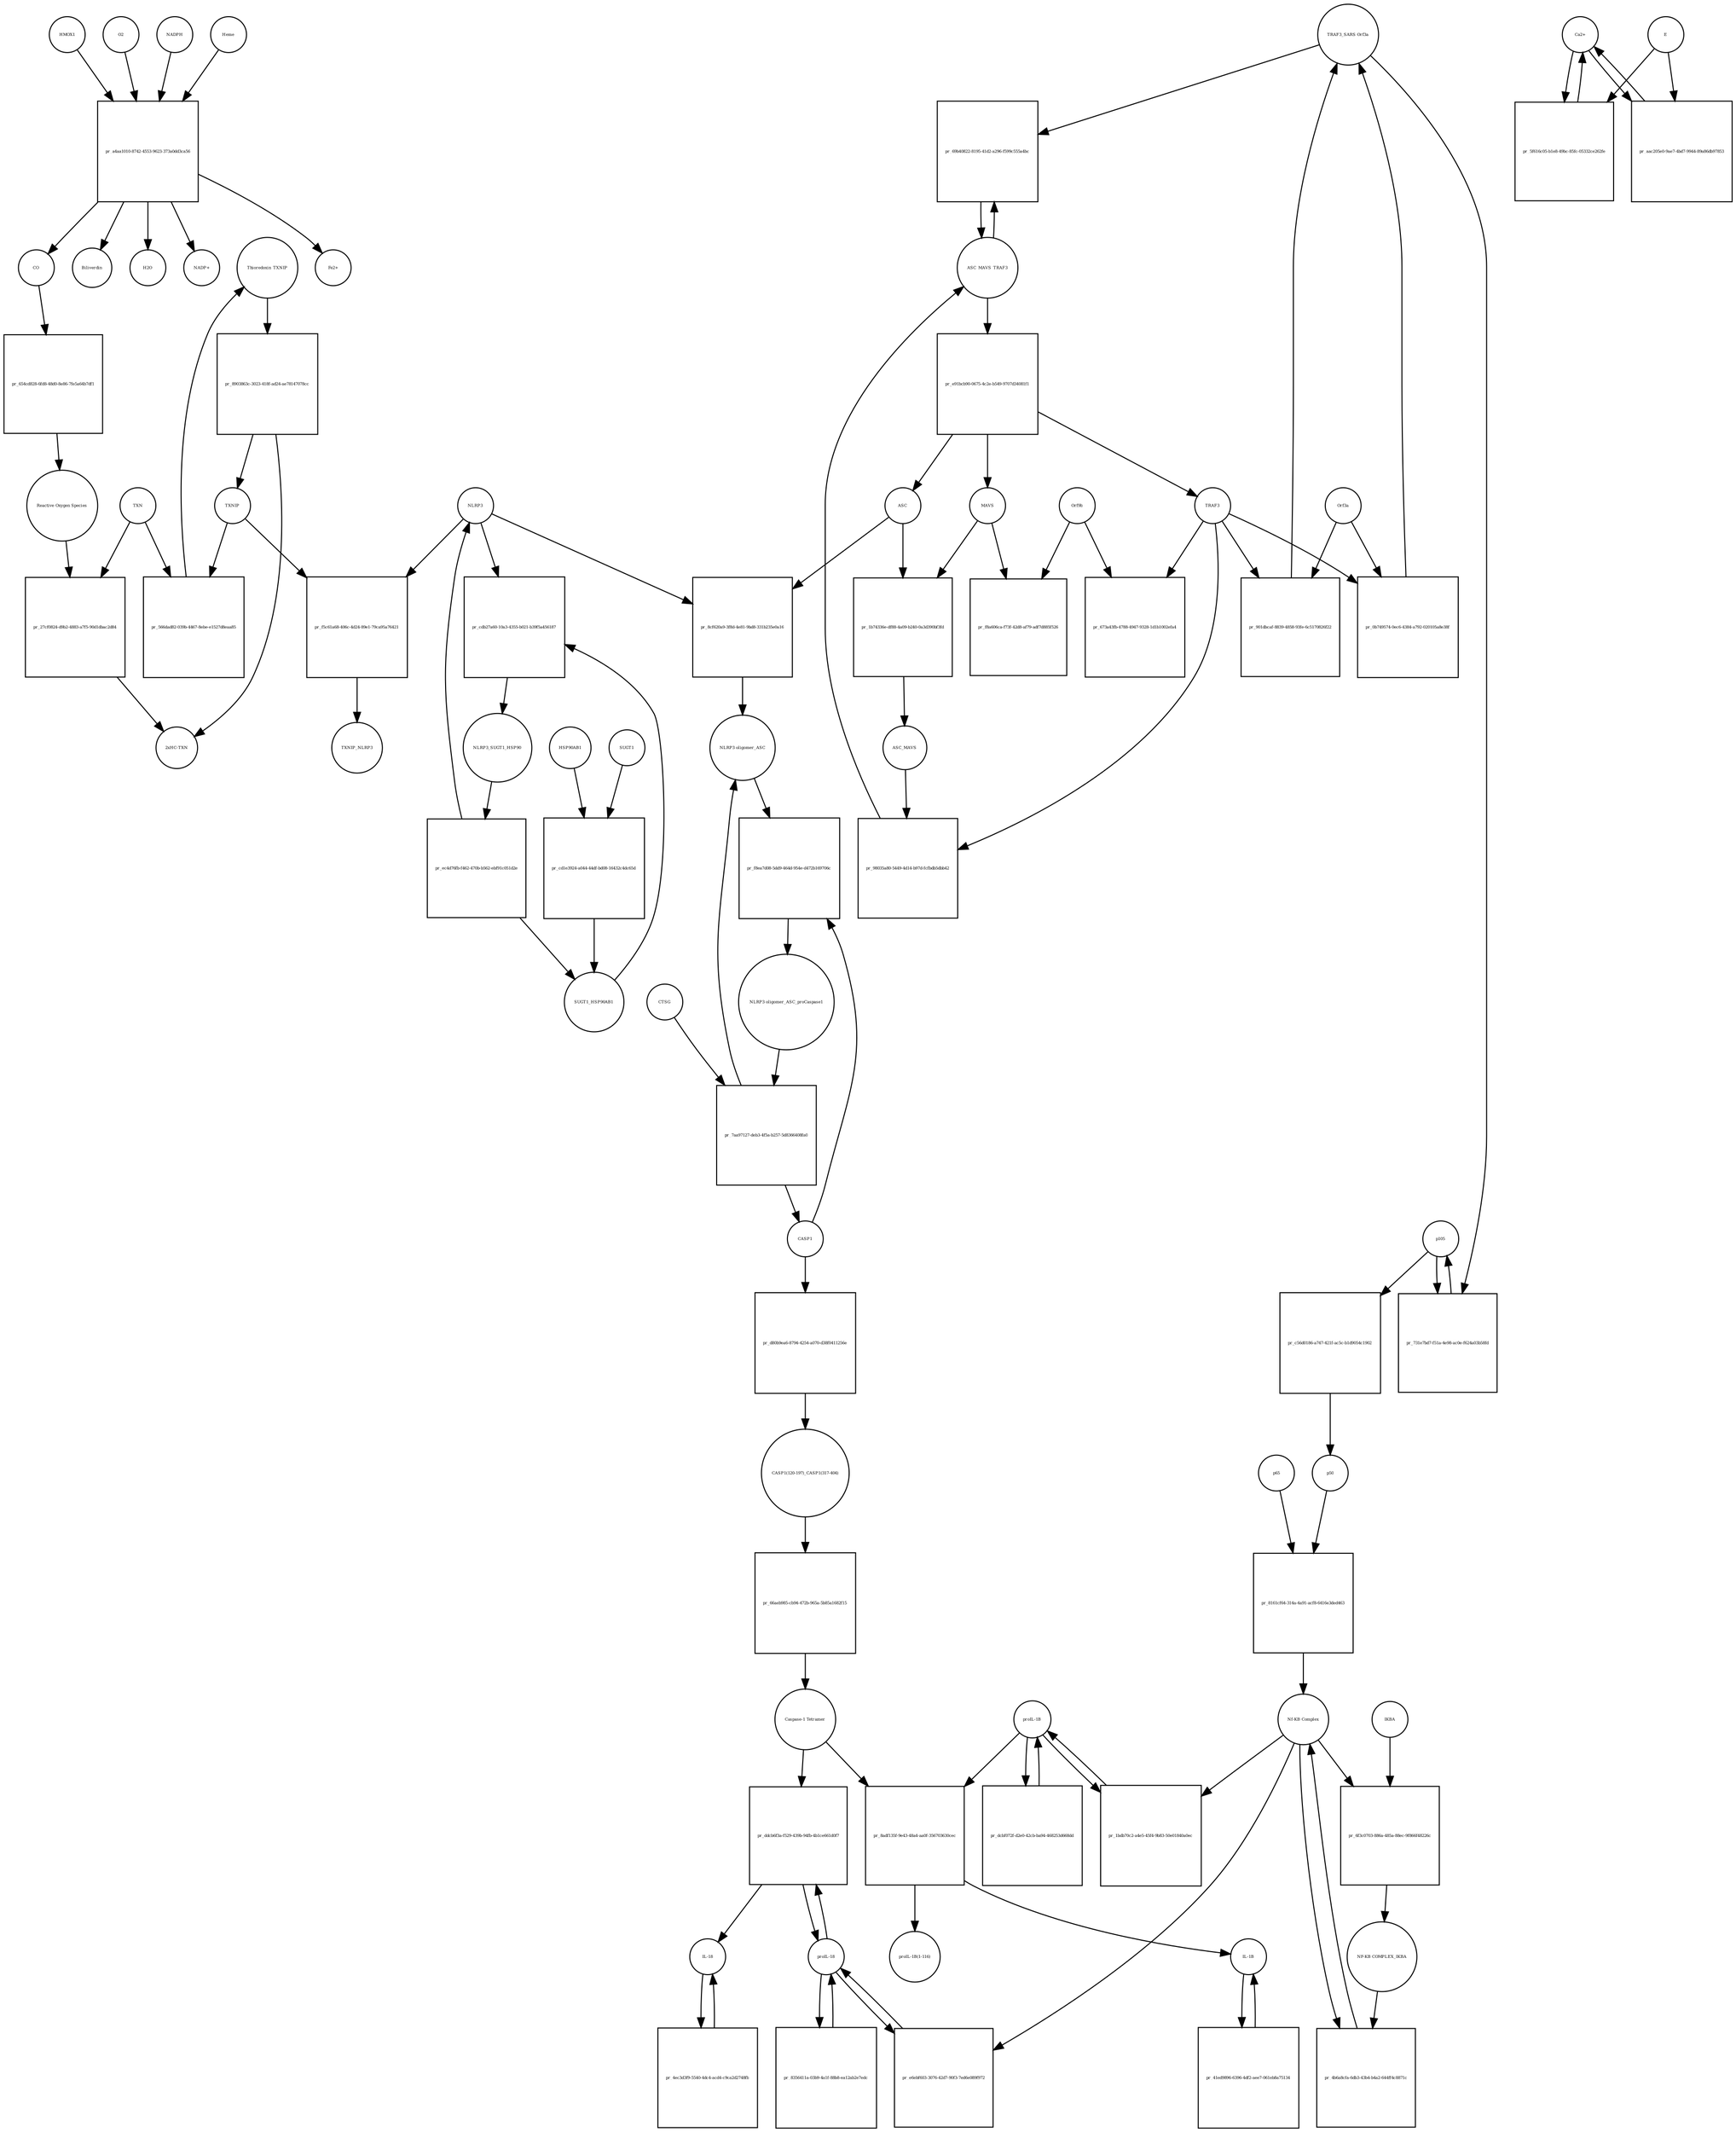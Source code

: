 strict digraph  {
Thioredoxin_TXNIP [annotation="urn_miriam_uniprot_P10599|urn_miriam_uniprot_Q9H3M7", bipartite=0, cls=complex, fontsize=4, label=Thioredoxin_TXNIP, shape=circle];
"pr_8903863c-3023-418f-ad24-ae78147078cc" [annotation="", bipartite=1, cls=process, fontsize=4, label="pr_8903863c-3023-418f-ad24-ae78147078cc", shape=square];
TXNIP [annotation=urn_miriam_uniprot_Q9H3M7, bipartite=0, cls=macromolecule, fontsize=4, label=TXNIP, shape=circle];
"2xHC-TXN" [annotation=urn_miriam_uniprot_P10599, bipartite=0, cls=macromolecule, fontsize=4, label="2xHC-TXN", shape=circle];
TXN [annotation=urn_miriam_uniprot_P10599, bipartite=0, cls=macromolecule, fontsize=4, label=TXN, shape=circle];
"pr_27cf0824-d9b2-4883-a7f5-90d1dbac2d84" [annotation="", bipartite=1, cls=process, fontsize=4, label="pr_27cf0824-d9b2-4883-a7f5-90d1dbac2d84", shape=square];
"Reactive Oxygen Species" [annotation="urn_miriam_obo.chebi_CHEBI%3A26523", bipartite=0, cls="simple chemical", fontsize=4, label="Reactive Oxygen Species", shape=circle];
"pr_566dad82-039b-4467-8ebe-e1527d8eaa85" [annotation="", bipartite=1, cls=process, fontsize=4, label="pr_566dad82-039b-4467-8ebe-e1527d8eaa85", shape=square];
HSP90AB1 [annotation=urn_miriam_uniprot_P08238, bipartite=0, cls=macromolecule, fontsize=4, label=HSP90AB1, shape=circle];
"pr_cd1e3924-a044-44df-bd08-16432c4dc65d" [annotation="", bipartite=1, cls=process, fontsize=4, label="pr_cd1e3924-a044-44df-bd08-16432c4dc65d", shape=square];
SUGT1 [annotation=urn_miriam_uniprot_Q9Y2Z0, bipartite=0, cls=macromolecule, fontsize=4, label=SUGT1, shape=circle];
SUGT1_HSP90AB1 [annotation="urn_miriam_uniprot_P08238|urn_miriam_uniprot_Q9Y2Z0", bipartite=0, cls=complex, fontsize=4, label=SUGT1_HSP90AB1, shape=circle];
NLRP3 [annotation=urn_miriam_uniprot_Q96P20, bipartite=0, cls=macromolecule, fontsize=4, label=NLRP3, shape=circle];
"pr_f5c61a68-406c-4d24-89e1-79ca95a76421" [annotation="", bipartite=1, cls=process, fontsize=4, label="pr_f5c61a68-406c-4d24-89e1-79ca95a76421", shape=square];
TXNIP_NLRP3 [annotation="urn_miriam_uniprot_Q9H3M7|urn_miriam_uniprot_Q96P20", bipartite=0, cls=complex, fontsize=4, label=TXNIP_NLRP3, shape=circle];
"NLRP3 oligomer_ASC_proCaspase1" [annotation="urn_miriam_uniprot_P29466|urn_miriam_uniprot_Q9ULZ3|urn_miriam_uniprot_Q96P20", bipartite=0, cls=complex, fontsize=4, label="NLRP3 oligomer_ASC_proCaspase1", shape=circle];
"pr_7aa97127-deb3-4f5a-b257-5d8366408fa0" [annotation="", bipartite=1, cls=process, fontsize=4, label="pr_7aa97127-deb3-4f5a-b257-5d8366408fa0", shape=square];
CASP1 [annotation=urn_miriam_uniprot_P29466, bipartite=0, cls=macromolecule, fontsize=4, label=CASP1, shape=circle];
CTSG [annotation=urn_miriam_uniprot_P08311, bipartite=0, cls=macromolecule, fontsize=4, label=CTSG, shape=circle];
"NLRP3 oligomer_ASC" [annotation="urn_miriam_uniprot_Q9ULZ3|urn_miriam_uniprot_Q96P20", bipartite=0, cls=complex, fontsize=4, label="NLRP3 oligomer_ASC", shape=circle];
"pr_d80b9ea6-8794-4254-a070-d38f0411256e" [annotation="", bipartite=1, cls=process, fontsize=4, label="pr_d80b9ea6-8794-4254-a070-d38f0411256e", shape=square];
"CASP1(120-197)_CASP1(317-404)" [annotation=urn_miriam_uniprot_P29466, bipartite=0, cls=complex, fontsize=4, label="CASP1(120-197)_CASP1(317-404)", shape=circle];
"pr_66aeb985-cb94-472b-965a-5b85a1682f15" [annotation="", bipartite=1, cls=process, fontsize=4, label="pr_66aeb985-cb94-472b-965a-5b85a1682f15", shape=square];
"Caspase-1 Tetramer" [annotation=urn_miriam_uniprot_P29466, bipartite=0, cls="complex multimer", fontsize=4, label="Caspase-1 Tetramer", shape=circle];
"proIL-1B" [annotation=urn_miriam_uniprot_P01584, bipartite=0, cls=macromolecule, fontsize=4, label="proIL-1B", shape=circle];
"pr_8adf135f-9e43-48a4-aa0f-356703630cec" [annotation="", bipartite=1, cls=process, fontsize=4, label="pr_8adf135f-9e43-48a4-aa0f-356703630cec", shape=square];
"IL-1B" [annotation=urn_miriam_uniprot_P01584, bipartite=0, cls=macromolecule, fontsize=4, label="IL-1B", shape=circle];
"proIL-1B(1-116)" [annotation=urn_miriam_uniprot_P01584, bipartite=0, cls=macromolecule, fontsize=4, label="proIL-1B(1-116)", shape=circle];
"pr_41ed9896-6396-4df2-aee7-061eb8a75134" [annotation="", bipartite=1, cls="omitted process", fontsize=4, label="pr_41ed9896-6396-4df2-aee7-061eb8a75134", shape=square];
"proIL-18" [annotation=urn_miriam_uniprot_Q14116, bipartite=0, cls=macromolecule, fontsize=4, label="proIL-18", shape=circle];
"pr_ddcb6f3a-f529-439b-94fb-4b1ce661d0f7" [annotation="", bipartite=1, cls=process, fontsize=4, label="pr_ddcb6f3a-f529-439b-94fb-4b1ce661d0f7", shape=square];
"IL-18" [annotation=urn_miriam_uniprot_Q14116, bipartite=0, cls=macromolecule, fontsize=4, label="IL-18", shape=circle];
"pr_4ec3d3f9-5540-4dc4-acd4-c9ca2d2748fb" [annotation="", bipartite=1, cls="omitted process", fontsize=4, label="pr_4ec3d3f9-5540-4dc4-acd4-c9ca2d2748fb", shape=square];
"pr_f8ea7d08-5dd9-464d-954e-d472b169706c" [annotation="", bipartite=1, cls=process, fontsize=4, label="pr_f8ea7d08-5dd9-464d-954e-d472b169706c", shape=square];
"pr_1bdb70c2-a4e5-45f4-9b83-50e01840a0ec" [annotation="", bipartite=1, cls=process, fontsize=4, label="pr_1bdb70c2-a4e5-45f4-9b83-50e01840a0ec", shape=square];
"Nf-KB Complex" [annotation="urn_miriam_uniprot_P19838|urn_miriam_uniprot_Q00653", bipartite=0, cls=complex, fontsize=4, label="Nf-KB Complex", shape=circle];
"pr_e6ebf603-3076-42d7-90f3-7ed6e089f972" [annotation="", bipartite=1, cls=process, fontsize=4, label="pr_e6ebf603-3076-42d7-90f3-7ed6e089f972", shape=square];
p50 [annotation=urn_miriam_uniprot_P19838, bipartite=0, cls=macromolecule, fontsize=4, label=p50, shape=circle];
"pr_8161cf64-314a-4a91-acf8-6416e3ded463" [annotation="", bipartite=1, cls=process, fontsize=4, label="pr_8161cf64-314a-4a91-acf8-6416e3ded463", shape=square];
p65 [annotation=urn_miriam_uniprot_Q00653, bipartite=0, cls=macromolecule, fontsize=4, label=p65, shape=circle];
Orf3a [annotation="urn_miriam_uniprot_P59632|urn_miriam_taxonomy_694009", bipartite=0, cls=macromolecule, fontsize=4, label=Orf3a, shape=circle];
"pr_0b749574-0ec6-4384-a792-020105a8e38f" [annotation="", bipartite=1, cls=process, fontsize=4, label="pr_0b749574-0ec6-4384-a792-020105a8e38f", shape=square];
TRAF3 [annotation=urn_miriam_uniprot_Q13114, bipartite=0, cls=macromolecule, fontsize=4, label=TRAF3, shape=circle];
"TRAF3_SARS Orf3a" [annotation="urn_miriam_uniprot_P59632|urn_miriam_uniprot_Q13114|urn_miriam_taxonomy_694009", bipartite=0, cls=complex, fontsize=4, label="TRAF3_SARS Orf3a", shape=circle];
p105 [annotation=urn_miriam_uniprot_P19838, bipartite=0, cls=macromolecule, fontsize=4, label=p105, shape=circle];
"pr_c56d0186-a747-421f-ac5c-b1d9054c1902" [annotation="", bipartite=1, cls="omitted process", fontsize=4, label="pr_c56d0186-a747-421f-ac5c-b1d9054c1902", shape=square];
ASC [annotation=urn_miriam_uniprot_Q9ULZ3, bipartite=0, cls=macromolecule, fontsize=4, label=ASC, shape=circle];
"pr_8cf620a9-3f8d-4e81-9bd8-331b235e0a16" [annotation="", bipartite=1, cls=process, fontsize=4, label="pr_8cf620a9-3f8d-4e81-9bd8-331b235e0a16", shape=square];
IKBA [annotation="", bipartite=0, cls=macromolecule, fontsize=4, label=IKBA, shape=circle];
"pr_6f3c0703-886a-485a-88ec-9f866f48226c" [annotation="", bipartite=1, cls=process, fontsize=4, label="pr_6f3c0703-886a-485a-88ec-9f866f48226c", shape=square];
"NF-KB COMPLEX_IKBA" [annotation=urn_miriam_uniprot_P19838, bipartite=0, cls=complex, fontsize=4, label="NF-KB COMPLEX_IKBA", shape=circle];
"pr_4b6a8cfa-6db3-43b4-b4a2-644ff4c8871c" [annotation="", bipartite=1, cls=process, fontsize=4, label="pr_4b6a8cfa-6db3-43b4-b4a2-644ff4c8871c", shape=square];
NLRP3_SUGT1_HSP90 [annotation="urn_miriam_uniprot_P08238|urn_miriam_uniprot_Q96P20|urn_miriam_uniprot_Q9Y2Z0", bipartite=0, cls=complex, fontsize=4, label=NLRP3_SUGT1_HSP90, shape=circle];
"pr_ec4d76fb-f462-470b-b562-ebf91c051d2e" [annotation="", bipartite=1, cls="omitted process", fontsize=4, label="pr_ec4d76fb-f462-470b-b562-ebf91c051d2e", shape=square];
"pr_1b74336e-df88-4a09-b240-0a3d390bf3fd" [annotation="", bipartite=1, cls=process, fontsize=4, label="pr_1b74336e-df88-4a09-b240-0a3d390bf3fd", shape=square];
ASC_MAVS [annotation=urn_miriam_uniprot_Q9ULZ3, bipartite=0, cls=complex, fontsize=4, label=ASC_MAVS, shape=circle];
MAVS [annotation=urn_miriam_uniprot_Q7Z434, bipartite=0, cls=macromolecule, fontsize=4, label=MAVS, shape=circle];
"pr_98035a80-5449-4d14-b97d-fcfbdb5dbb42" [annotation="", bipartite=1, cls=process, fontsize=4, label="pr_98035a80-5449-4d14-b97d-fcfbdb5dbb42", shape=square];
ASC_MAVS_TRAF3 [annotation="urn_miriam_pubmed_25847972|urn_miriam_uniprot_Q9ULZ3|urn_miriam_uniprot_Q13114", bipartite=0, cls=complex, fontsize=4, label=ASC_MAVS_TRAF3, shape=circle];
"pr_e91bcb90-0675-4c2e-b549-9707d34081f1" [annotation="", bipartite=1, cls=process, fontsize=4, label="pr_e91bcb90-0675-4c2e-b549-9707d34081f1", shape=square];
"pr_69b40822-8195-41d2-a296-f599c555a4bc" [annotation="", bipartite=1, cls="omitted process", fontsize=4, label="pr_69b40822-8195-41d2-a296-f599c555a4bc", shape=square];
"pr_cdb27a60-10a3-4355-b021-b39f5a456187" [annotation="", bipartite=1, cls=process, fontsize=4, label="pr_cdb27a60-10a3-4355-b021-b39f5a456187", shape=square];
"pr_dcbf072f-d2e0-42cb-ba94-468253d668dd" [annotation="", bipartite=1, cls=process, fontsize=4, label="pr_dcbf072f-d2e0-42cb-ba94-468253d668dd", shape=square];
"pr_8356411a-03b9-4a1f-88b8-ea12ab2e7edc" [annotation="", bipartite=1, cls=process, fontsize=4, label="pr_8356411a-03b9-4a1f-88b8-ea12ab2e7edc", shape=square];
"Ca2+" [annotation="urn_miriam_obo.chebi_CHEBI%3A29108", bipartite=0, cls="simple chemical", fontsize=4, label="Ca2+", shape=circle];
"pr_5f616c05-b1e8-49bc-85fc-05332ce262fe" [annotation="", bipartite=1, cls=process, fontsize=4, label="pr_5f616c05-b1e8-49bc-85fc-05332ce262fe", shape=square];
E [annotation="urn_miriam_uniprot_P59637|urn_miriam_taxonomy_694009", bipartite=0, cls=macromolecule, fontsize=4, label=E, shape=circle];
"pr_aac205e0-9ae7-4bd7-9944-89a86db97853" [annotation="", bipartite=1, cls=process, fontsize=4, label="pr_aac205e0-9ae7-4bd7-9944-89a86db97853", shape=square];
"pr_901dbcaf-8839-4858-93fe-6c5170826f22" [annotation="", bipartite=1, cls=process, fontsize=4, label="pr_901dbcaf-8839-4858-93fe-6c5170826f22", shape=square];
"pr_731e7bd7-f51a-4e98-ac0e-f624a03b58fd" [annotation="", bipartite=1, cls="omitted process", fontsize=4, label="pr_731e7bd7-f51a-4e98-ac0e-f624a03b58fd", shape=square];
Heme [annotation="urn_miriam_obo.chebi_CHEBI%3A30413", bipartite=0, cls="simple chemical", fontsize=4, label=Heme, shape=circle];
"pr_a4aa1010-8742-4553-9623-373a0dd3ca56" [annotation="", bipartite=1, cls=process, fontsize=4, label="pr_a4aa1010-8742-4553-9623-373a0dd3ca56", shape=square];
Biliverdin [annotation="urn_miriam_obo.chebi_CHEBI%3A17033", bipartite=0, cls="simple chemical", fontsize=4, label=Biliverdin, shape=circle];
HMOX1 [annotation=urn_miriam_uniprot_P09601, bipartite=0, cls=macromolecule, fontsize=4, label=HMOX1, shape=circle];
O2 [annotation="urn_miriam_obo.chebi_CHEBI%3A15379", bipartite=0, cls="simple chemical", fontsize=4, label=O2, shape=circle];
NADPH [annotation="urn_miriam_obo.chebi_CHEBI%3A16474", bipartite=0, cls="simple chemical", fontsize=4, label=NADPH, shape=circle];
H2O [annotation="urn_miriam_obo.chebi_CHEBI%3A15377", bipartite=0, cls="simple chemical", fontsize=4, label=H2O, shape=circle];
"NADP+" [annotation="urn_miriam_obo.chebi_CHEBI%3A18009", bipartite=0, cls="simple chemical", fontsize=4, label="NADP+", shape=circle];
CO [annotation="urn_miriam_obo.chebi_CHEBI%3A17245", bipartite=0, cls="simple chemical", fontsize=4, label=CO, shape=circle];
"Fe2+" [annotation="urn_miriam_obo.chebi_CHEBI%3A29033", bipartite=0, cls="simple chemical", fontsize=4, label="Fe2+", shape=circle];
"pr_654cd828-6fd8-48d0-8e86-7fe5a64b7df1" [annotation="", bipartite=1, cls=process, fontsize=4, label="pr_654cd828-6fd8-48d0-8e86-7fe5a64b7df1", shape=square];
"pr_f8a606ca-f73f-42d8-af79-adf7d885f526" [annotation="", bipartite=1, cls=process, fontsize=4, label="pr_f8a606ca-f73f-42d8-af79-adf7d885f526", shape=square];
Orf9b [annotation="urn_miriam_taxonomy_694009|urn_miriam_uniprot_P59636", bipartite=0, cls=macromolecule, fontsize=4, label=Orf9b, shape=circle];
"pr_673a43fb-4788-4947-9328-1d1b1002efa4" [annotation="", bipartite=1, cls=process, fontsize=4, label="pr_673a43fb-4788-4947-9328-1d1b1002efa4", shape=square];
Thioredoxin_TXNIP -> "pr_8903863c-3023-418f-ad24-ae78147078cc"  [annotation="", interaction_type=consumption];
"pr_8903863c-3023-418f-ad24-ae78147078cc" -> TXNIP  [annotation="", interaction_type=production];
"pr_8903863c-3023-418f-ad24-ae78147078cc" -> "2xHC-TXN"  [annotation="", interaction_type=production];
TXNIP -> "pr_566dad82-039b-4467-8ebe-e1527d8eaa85"  [annotation="", interaction_type=consumption];
TXNIP -> "pr_f5c61a68-406c-4d24-89e1-79ca95a76421"  [annotation="", interaction_type=consumption];
TXN -> "pr_27cf0824-d9b2-4883-a7f5-90d1dbac2d84"  [annotation="", interaction_type=consumption];
TXN -> "pr_566dad82-039b-4467-8ebe-e1527d8eaa85"  [annotation="", interaction_type=consumption];
"pr_27cf0824-d9b2-4883-a7f5-90d1dbac2d84" -> "2xHC-TXN"  [annotation="", interaction_type=production];
"Reactive Oxygen Species" -> "pr_27cf0824-d9b2-4883-a7f5-90d1dbac2d84"  [annotation="", interaction_type="necessary stimulation"];
"pr_566dad82-039b-4467-8ebe-e1527d8eaa85" -> Thioredoxin_TXNIP  [annotation="", interaction_type=production];
HSP90AB1 -> "pr_cd1e3924-a044-44df-bd08-16432c4dc65d"  [annotation="", interaction_type=consumption];
"pr_cd1e3924-a044-44df-bd08-16432c4dc65d" -> SUGT1_HSP90AB1  [annotation="", interaction_type=production];
SUGT1 -> "pr_cd1e3924-a044-44df-bd08-16432c4dc65d"  [annotation="", interaction_type=consumption];
SUGT1_HSP90AB1 -> "pr_cdb27a60-10a3-4355-b021-b39f5a456187"  [annotation="", interaction_type=consumption];
NLRP3 -> "pr_f5c61a68-406c-4d24-89e1-79ca95a76421"  [annotation="", interaction_type=consumption];
NLRP3 -> "pr_8cf620a9-3f8d-4e81-9bd8-331b235e0a16"  [annotation="", interaction_type=consumption];
NLRP3 -> "pr_cdb27a60-10a3-4355-b021-b39f5a456187"  [annotation="", interaction_type=consumption];
"pr_f5c61a68-406c-4d24-89e1-79ca95a76421" -> TXNIP_NLRP3  [annotation="", interaction_type=production];
"NLRP3 oligomer_ASC_proCaspase1" -> "pr_7aa97127-deb3-4f5a-b257-5d8366408fa0"  [annotation="", interaction_type=consumption];
"pr_7aa97127-deb3-4f5a-b257-5d8366408fa0" -> CASP1  [annotation="", interaction_type=production];
"pr_7aa97127-deb3-4f5a-b257-5d8366408fa0" -> "NLRP3 oligomer_ASC"  [annotation="", interaction_type=production];
CASP1 -> "pr_d80b9ea6-8794-4254-a070-d38f0411256e"  [annotation="", interaction_type=consumption];
CASP1 -> "pr_f8ea7d08-5dd9-464d-954e-d472b169706c"  [annotation="", interaction_type=consumption];
CTSG -> "pr_7aa97127-deb3-4f5a-b257-5d8366408fa0"  [annotation="", interaction_type=catalysis];
"NLRP3 oligomer_ASC" -> "pr_f8ea7d08-5dd9-464d-954e-d472b169706c"  [annotation="", interaction_type=consumption];
"pr_d80b9ea6-8794-4254-a070-d38f0411256e" -> "CASP1(120-197)_CASP1(317-404)"  [annotation="", interaction_type=production];
"CASP1(120-197)_CASP1(317-404)" -> "pr_66aeb985-cb94-472b-965a-5b85a1682f15"  [annotation="", interaction_type=consumption];
"pr_66aeb985-cb94-472b-965a-5b85a1682f15" -> "Caspase-1 Tetramer"  [annotation="", interaction_type=production];
"Caspase-1 Tetramer" -> "pr_8adf135f-9e43-48a4-aa0f-356703630cec"  [annotation="", interaction_type=catalysis];
"Caspase-1 Tetramer" -> "pr_ddcb6f3a-f529-439b-94fb-4b1ce661d0f7"  [annotation="", interaction_type=catalysis];
"proIL-1B" -> "pr_8adf135f-9e43-48a4-aa0f-356703630cec"  [annotation="", interaction_type=consumption];
"proIL-1B" -> "pr_1bdb70c2-a4e5-45f4-9b83-50e01840a0ec"  [annotation="", interaction_type=consumption];
"proIL-1B" -> "pr_dcbf072f-d2e0-42cb-ba94-468253d668dd"  [annotation="", interaction_type=consumption];
"pr_8adf135f-9e43-48a4-aa0f-356703630cec" -> "IL-1B"  [annotation="", interaction_type=production];
"pr_8adf135f-9e43-48a4-aa0f-356703630cec" -> "proIL-1B(1-116)"  [annotation="", interaction_type=production];
"IL-1B" -> "pr_41ed9896-6396-4df2-aee7-061eb8a75134"  [annotation="", interaction_type=consumption];
"pr_41ed9896-6396-4df2-aee7-061eb8a75134" -> "IL-1B"  [annotation="", interaction_type=production];
"proIL-18" -> "pr_ddcb6f3a-f529-439b-94fb-4b1ce661d0f7"  [annotation="", interaction_type=consumption];
"proIL-18" -> "pr_e6ebf603-3076-42d7-90f3-7ed6e089f972"  [annotation="", interaction_type=consumption];
"proIL-18" -> "pr_8356411a-03b9-4a1f-88b8-ea12ab2e7edc"  [annotation="", interaction_type=consumption];
"pr_ddcb6f3a-f529-439b-94fb-4b1ce661d0f7" -> "IL-18"  [annotation="", interaction_type=production];
"pr_ddcb6f3a-f529-439b-94fb-4b1ce661d0f7" -> "proIL-18"  [annotation="", interaction_type=production];
"IL-18" -> "pr_4ec3d3f9-5540-4dc4-acd4-c9ca2d2748fb"  [annotation="", interaction_type=consumption];
"pr_4ec3d3f9-5540-4dc4-acd4-c9ca2d2748fb" -> "IL-18"  [annotation="", interaction_type=production];
"pr_f8ea7d08-5dd9-464d-954e-d472b169706c" -> "NLRP3 oligomer_ASC_proCaspase1"  [annotation="", interaction_type=production];
"pr_1bdb70c2-a4e5-45f4-9b83-50e01840a0ec" -> "proIL-1B"  [annotation="", interaction_type=production];
"Nf-KB Complex" -> "pr_1bdb70c2-a4e5-45f4-9b83-50e01840a0ec"  [annotation=urn_miriam_pubmed_31034780, interaction_type=catalysis];
"Nf-KB Complex" -> "pr_e6ebf603-3076-42d7-90f3-7ed6e089f972"  [annotation=urn_miriam_pubmed_31034780, interaction_type=catalysis];
"Nf-KB Complex" -> "pr_6f3c0703-886a-485a-88ec-9f866f48226c"  [annotation="", interaction_type=consumption];
"Nf-KB Complex" -> "pr_4b6a8cfa-6db3-43b4-b4a2-644ff4c8871c"  [annotation="", interaction_type=consumption];
"pr_e6ebf603-3076-42d7-90f3-7ed6e089f972" -> "proIL-18"  [annotation="", interaction_type=production];
p50 -> "pr_8161cf64-314a-4a91-acf8-6416e3ded463"  [annotation="", interaction_type=consumption];
"pr_8161cf64-314a-4a91-acf8-6416e3ded463" -> "Nf-KB Complex"  [annotation="", interaction_type=production];
p65 -> "pr_8161cf64-314a-4a91-acf8-6416e3ded463"  [annotation="", interaction_type=consumption];
Orf3a -> "pr_0b749574-0ec6-4384-a792-020105a8e38f"  [annotation="", interaction_type=consumption];
Orf3a -> "pr_901dbcaf-8839-4858-93fe-6c5170826f22"  [annotation="", interaction_type=consumption];
"pr_0b749574-0ec6-4384-a792-020105a8e38f" -> "TRAF3_SARS Orf3a"  [annotation="", interaction_type=production];
TRAF3 -> "pr_0b749574-0ec6-4384-a792-020105a8e38f"  [annotation="", interaction_type=consumption];
TRAF3 -> "pr_98035a80-5449-4d14-b97d-fcfbdb5dbb42"  [annotation="", interaction_type=consumption];
TRAF3 -> "pr_901dbcaf-8839-4858-93fe-6c5170826f22"  [annotation="", interaction_type=consumption];
TRAF3 -> "pr_673a43fb-4788-4947-9328-1d1b1002efa4"  [annotation="", interaction_type=consumption];
"TRAF3_SARS Orf3a" -> "pr_69b40822-8195-41d2-a296-f599c555a4bc"  [annotation="urn_miriam_pubmed_25847972|urn_miriam_pubmed_31034780|urn_miriam_taxonomy_9606", interaction_type=catalysis];
"TRAF3_SARS Orf3a" -> "pr_731e7bd7-f51a-4e98-ac0e-f624a03b58fd"  [annotation="urn_miriam_pubmed_31034780|urn_miriam_taxonomy_9606", interaction_type=catalysis];
p105 -> "pr_c56d0186-a747-421f-ac5c-b1d9054c1902"  [annotation="", interaction_type=consumption];
p105 -> "pr_731e7bd7-f51a-4e98-ac0e-f624a03b58fd"  [annotation="", interaction_type=consumption];
"pr_c56d0186-a747-421f-ac5c-b1d9054c1902" -> p50  [annotation="", interaction_type=production];
ASC -> "pr_8cf620a9-3f8d-4e81-9bd8-331b235e0a16"  [annotation="", interaction_type=consumption];
ASC -> "pr_1b74336e-df88-4a09-b240-0a3d390bf3fd"  [annotation="", interaction_type=consumption];
"pr_8cf620a9-3f8d-4e81-9bd8-331b235e0a16" -> "NLRP3 oligomer_ASC"  [annotation="", interaction_type=production];
IKBA -> "pr_6f3c0703-886a-485a-88ec-9f866f48226c"  [annotation="", interaction_type=consumption];
"pr_6f3c0703-886a-485a-88ec-9f866f48226c" -> "NF-KB COMPLEX_IKBA"  [annotation="", interaction_type=production];
"NF-KB COMPLEX_IKBA" -> "pr_4b6a8cfa-6db3-43b4-b4a2-644ff4c8871c"  [annotation="", interaction_type=inhibition];
"pr_4b6a8cfa-6db3-43b4-b4a2-644ff4c8871c" -> "Nf-KB Complex"  [annotation="", interaction_type=production];
NLRP3_SUGT1_HSP90 -> "pr_ec4d76fb-f462-470b-b562-ebf91c051d2e"  [annotation="", interaction_type=consumption];
"pr_ec4d76fb-f462-470b-b562-ebf91c051d2e" -> NLRP3  [annotation="", interaction_type=production];
"pr_ec4d76fb-f462-470b-b562-ebf91c051d2e" -> SUGT1_HSP90AB1  [annotation="", interaction_type=production];
"pr_1b74336e-df88-4a09-b240-0a3d390bf3fd" -> ASC_MAVS  [annotation="", interaction_type=production];
ASC_MAVS -> "pr_98035a80-5449-4d14-b97d-fcfbdb5dbb42"  [annotation="", interaction_type=consumption];
MAVS -> "pr_1b74336e-df88-4a09-b240-0a3d390bf3fd"  [annotation="", interaction_type=consumption];
MAVS -> "pr_f8a606ca-f73f-42d8-af79-adf7d885f526"  [annotation="", interaction_type=consumption];
"pr_98035a80-5449-4d14-b97d-fcfbdb5dbb42" -> ASC_MAVS_TRAF3  [annotation="", interaction_type=production];
ASC_MAVS_TRAF3 -> "pr_e91bcb90-0675-4c2e-b549-9707d34081f1"  [annotation="", interaction_type=consumption];
ASC_MAVS_TRAF3 -> "pr_69b40822-8195-41d2-a296-f599c555a4bc"  [annotation="", interaction_type=consumption];
"pr_e91bcb90-0675-4c2e-b549-9707d34081f1" -> ASC  [annotation="", interaction_type=production];
"pr_e91bcb90-0675-4c2e-b549-9707d34081f1" -> TRAF3  [annotation="", interaction_type=production];
"pr_e91bcb90-0675-4c2e-b549-9707d34081f1" -> MAVS  [annotation="", interaction_type=production];
"pr_69b40822-8195-41d2-a296-f599c555a4bc" -> ASC_MAVS_TRAF3  [annotation="", interaction_type=production];
"pr_cdb27a60-10a3-4355-b021-b39f5a456187" -> NLRP3_SUGT1_HSP90  [annotation="", interaction_type=production];
"pr_dcbf072f-d2e0-42cb-ba94-468253d668dd" -> "proIL-1B"  [annotation="", interaction_type=production];
"pr_8356411a-03b9-4a1f-88b8-ea12ab2e7edc" -> "proIL-18"  [annotation="", interaction_type=production];
"Ca2+" -> "pr_5f616c05-b1e8-49bc-85fc-05332ce262fe"  [annotation="", interaction_type=consumption];
"Ca2+" -> "pr_aac205e0-9ae7-4bd7-9944-89a86db97853"  [annotation="", interaction_type=consumption];
"pr_5f616c05-b1e8-49bc-85fc-05332ce262fe" -> "Ca2+"  [annotation="", interaction_type=production];
E -> "pr_5f616c05-b1e8-49bc-85fc-05332ce262fe"  [annotation="urn_miriam_pubmed_26331680|urn_miriam_doi_10.1016%2Fj.bbrc.2020.05.206|urn_miriam_taxonomy_392815", interaction_type=catalysis];
E -> "pr_aac205e0-9ae7-4bd7-9944-89a86db97853"  [annotation="urn_miriam_pubmed_26331680|urn_miriam_doi_10.1016%2Fj.bbrc.2020.05.206|urn_miriam_taxonomy_392815", interaction_type=catalysis];
"pr_aac205e0-9ae7-4bd7-9944-89a86db97853" -> "Ca2+"  [annotation="", interaction_type=production];
"pr_901dbcaf-8839-4858-93fe-6c5170826f22" -> "TRAF3_SARS Orf3a"  [annotation="", interaction_type=production];
"pr_731e7bd7-f51a-4e98-ac0e-f624a03b58fd" -> p105  [annotation="", interaction_type=production];
Heme -> "pr_a4aa1010-8742-4553-9623-373a0dd3ca56"  [annotation="", interaction_type=consumption];
"pr_a4aa1010-8742-4553-9623-373a0dd3ca56" -> Biliverdin  [annotation="", interaction_type=production];
"pr_a4aa1010-8742-4553-9623-373a0dd3ca56" -> H2O  [annotation="", interaction_type=production];
"pr_a4aa1010-8742-4553-9623-373a0dd3ca56" -> "NADP+"  [annotation="", interaction_type=production];
"pr_a4aa1010-8742-4553-9623-373a0dd3ca56" -> CO  [annotation="", interaction_type=production];
"pr_a4aa1010-8742-4553-9623-373a0dd3ca56" -> "Fe2+"  [annotation="", interaction_type=production];
HMOX1 -> "pr_a4aa1010-8742-4553-9623-373a0dd3ca56"  [annotation="", interaction_type=catalysis];
O2 -> "pr_a4aa1010-8742-4553-9623-373a0dd3ca56"  [annotation="", interaction_type=consumption];
NADPH -> "pr_a4aa1010-8742-4553-9623-373a0dd3ca56"  [annotation="", interaction_type=consumption];
CO -> "pr_654cd828-6fd8-48d0-8e86-7fe5a64b7df1"  [annotation="urn_miriam_pubmed_28356568|urn_miriam_pubmed_25770182", interaction_type=inhibition];
"pr_654cd828-6fd8-48d0-8e86-7fe5a64b7df1" -> "Reactive Oxygen Species"  [annotation="", interaction_type=production];
Orf9b -> "pr_f8a606ca-f73f-42d8-af79-adf7d885f526"  [annotation="urn_miriam_doi_10.4049%2Fjimmunol.1303196", interaction_type=catalysis];
Orf9b -> "pr_673a43fb-4788-4947-9328-1d1b1002efa4"  [annotation="urn_miriam_doi_10.4049%2Fjimmunol.1303196", interaction_type=catalysis];
}
